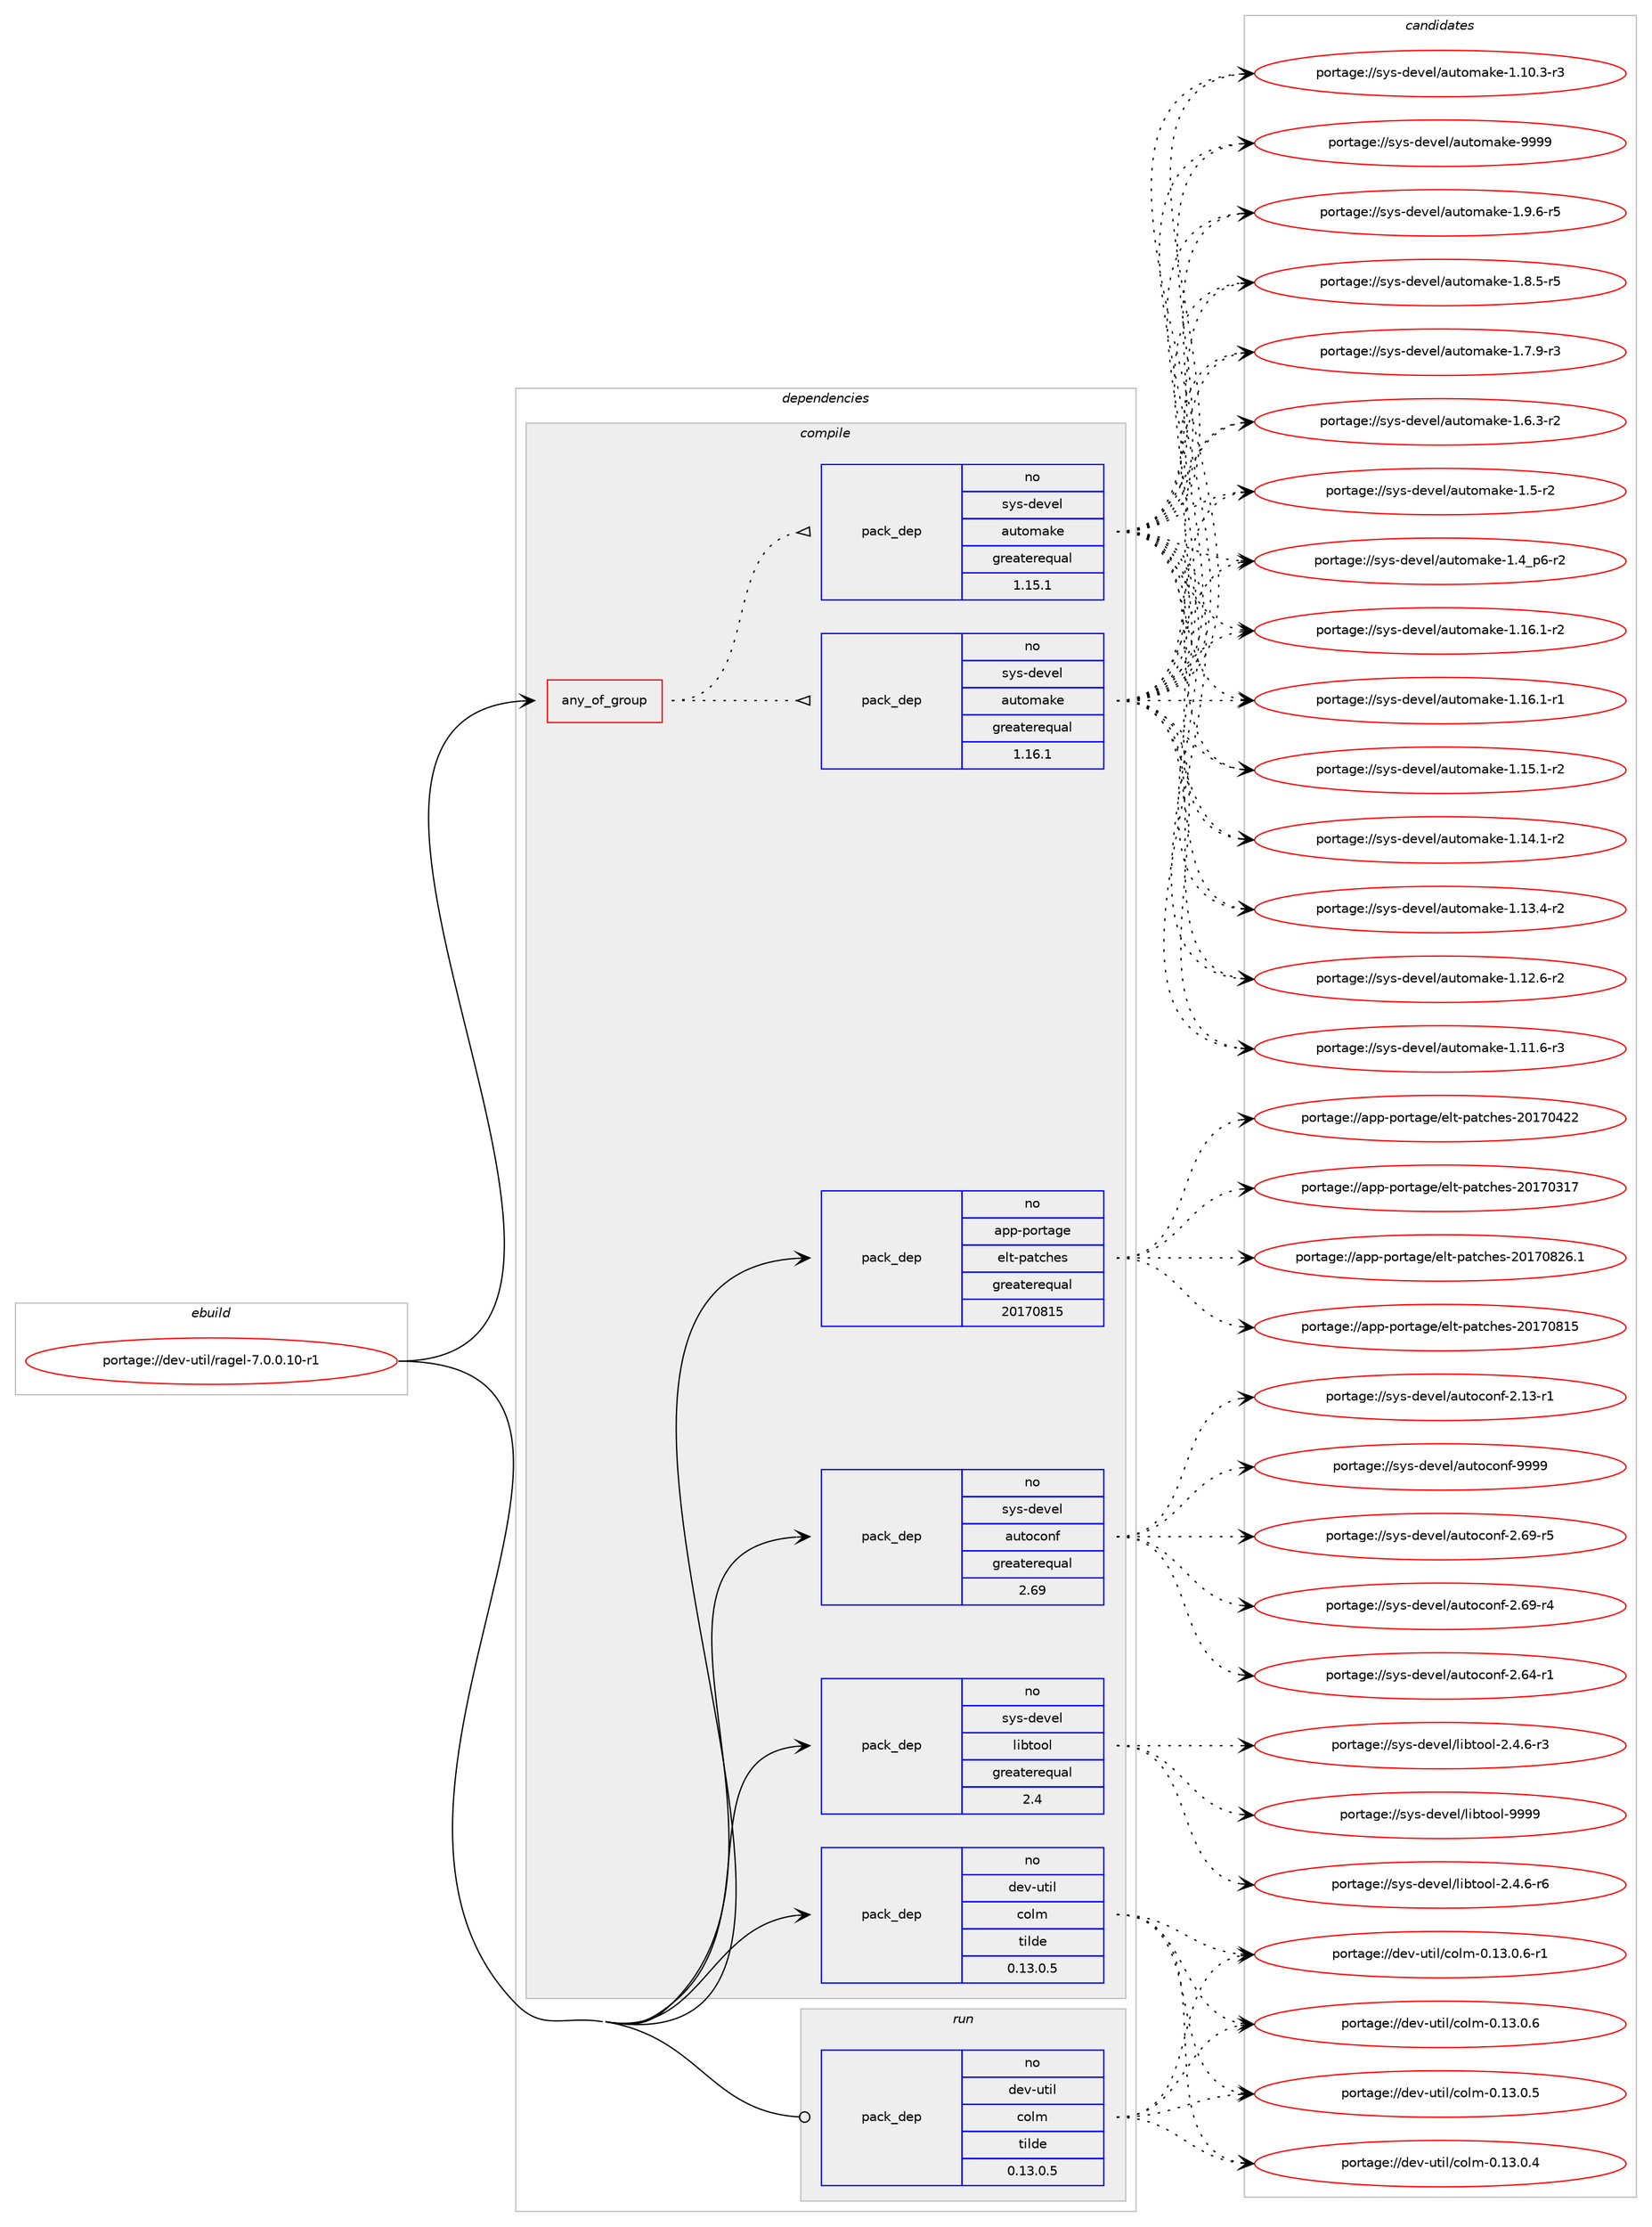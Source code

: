 digraph prolog {

# *************
# Graph options
# *************

newrank=true;
concentrate=true;
compound=true;
graph [rankdir=LR,fontname=Helvetica,fontsize=10,ranksep=1.5];#, ranksep=2.5, nodesep=0.2];
edge  [arrowhead=vee];
node  [fontname=Helvetica,fontsize=10];

# **********
# The ebuild
# **********

subgraph cluster_leftcol {
color=gray;
label=<<i>ebuild</i>>;
id [label="portage://dev-util/ragel-7.0.0.10-r1", color=red, width=4, href="../dev-util/ragel-7.0.0.10-r1.svg"];
}

# ****************
# The dependencies
# ****************

subgraph cluster_midcol {
color=gray;
label=<<i>dependencies</i>>;
subgraph cluster_compile {
fillcolor="#eeeeee";
style=filled;
label=<<i>compile</i>>;
subgraph any4385 {
dependency297882 [label=<<TABLE BORDER="0" CELLBORDER="1" CELLSPACING="0" CELLPADDING="4"><TR><TD CELLPADDING="10">any_of_group</TD></TR></TABLE>>, shape=none, color=red];subgraph pack231573 {
dependency297883 [label=<<TABLE BORDER="0" CELLBORDER="1" CELLSPACING="0" CELLPADDING="4" WIDTH="220"><TR><TD ROWSPAN="6" CELLPADDING="30">pack_dep</TD></TR><TR><TD WIDTH="110">no</TD></TR><TR><TD>sys-devel</TD></TR><TR><TD>automake</TD></TR><TR><TD>greaterequal</TD></TR><TR><TD>1.16.1</TD></TR></TABLE>>, shape=none, color=blue];
}
dependency297882:e -> dependency297883:w [weight=20,style="dotted",arrowhead="oinv"];
subgraph pack231574 {
dependency297884 [label=<<TABLE BORDER="0" CELLBORDER="1" CELLSPACING="0" CELLPADDING="4" WIDTH="220"><TR><TD ROWSPAN="6" CELLPADDING="30">pack_dep</TD></TR><TR><TD WIDTH="110">no</TD></TR><TR><TD>sys-devel</TD></TR><TR><TD>automake</TD></TR><TR><TD>greaterequal</TD></TR><TR><TD>1.15.1</TD></TR></TABLE>>, shape=none, color=blue];
}
dependency297882:e -> dependency297884:w [weight=20,style="dotted",arrowhead="oinv"];
}
id:e -> dependency297882:w [weight=20,style="solid",arrowhead="vee"];
subgraph pack231575 {
dependency297885 [label=<<TABLE BORDER="0" CELLBORDER="1" CELLSPACING="0" CELLPADDING="4" WIDTH="220"><TR><TD ROWSPAN="6" CELLPADDING="30">pack_dep</TD></TR><TR><TD WIDTH="110">no</TD></TR><TR><TD>app-portage</TD></TR><TR><TD>elt-patches</TD></TR><TR><TD>greaterequal</TD></TR><TR><TD>20170815</TD></TR></TABLE>>, shape=none, color=blue];
}
id:e -> dependency297885:w [weight=20,style="solid",arrowhead="vee"];
subgraph pack231576 {
dependency297886 [label=<<TABLE BORDER="0" CELLBORDER="1" CELLSPACING="0" CELLPADDING="4" WIDTH="220"><TR><TD ROWSPAN="6" CELLPADDING="30">pack_dep</TD></TR><TR><TD WIDTH="110">no</TD></TR><TR><TD>dev-util</TD></TR><TR><TD>colm</TD></TR><TR><TD>tilde</TD></TR><TR><TD>0.13.0.5</TD></TR></TABLE>>, shape=none, color=blue];
}
id:e -> dependency297886:w [weight=20,style="solid",arrowhead="vee"];
subgraph pack231577 {
dependency297887 [label=<<TABLE BORDER="0" CELLBORDER="1" CELLSPACING="0" CELLPADDING="4" WIDTH="220"><TR><TD ROWSPAN="6" CELLPADDING="30">pack_dep</TD></TR><TR><TD WIDTH="110">no</TD></TR><TR><TD>sys-devel</TD></TR><TR><TD>autoconf</TD></TR><TR><TD>greaterequal</TD></TR><TR><TD>2.69</TD></TR></TABLE>>, shape=none, color=blue];
}
id:e -> dependency297887:w [weight=20,style="solid",arrowhead="vee"];
subgraph pack231578 {
dependency297888 [label=<<TABLE BORDER="0" CELLBORDER="1" CELLSPACING="0" CELLPADDING="4" WIDTH="220"><TR><TD ROWSPAN="6" CELLPADDING="30">pack_dep</TD></TR><TR><TD WIDTH="110">no</TD></TR><TR><TD>sys-devel</TD></TR><TR><TD>libtool</TD></TR><TR><TD>greaterequal</TD></TR><TR><TD>2.4</TD></TR></TABLE>>, shape=none, color=blue];
}
id:e -> dependency297888:w [weight=20,style="solid",arrowhead="vee"];
}
subgraph cluster_compileandrun {
fillcolor="#eeeeee";
style=filled;
label=<<i>compile and run</i>>;
}
subgraph cluster_run {
fillcolor="#eeeeee";
style=filled;
label=<<i>run</i>>;
subgraph pack231579 {
dependency297889 [label=<<TABLE BORDER="0" CELLBORDER="1" CELLSPACING="0" CELLPADDING="4" WIDTH="220"><TR><TD ROWSPAN="6" CELLPADDING="30">pack_dep</TD></TR><TR><TD WIDTH="110">no</TD></TR><TR><TD>dev-util</TD></TR><TR><TD>colm</TD></TR><TR><TD>tilde</TD></TR><TR><TD>0.13.0.5</TD></TR></TABLE>>, shape=none, color=blue];
}
id:e -> dependency297889:w [weight=20,style="solid",arrowhead="odot"];
}
}

# **************
# The candidates
# **************

subgraph cluster_choices {
rank=same;
color=gray;
label=<<i>candidates</i>>;

subgraph choice231573 {
color=black;
nodesep=1;
choice115121115451001011181011084797117116111109971071014557575757 [label="portage://sys-devel/automake-9999", color=red, width=4,href="../sys-devel/automake-9999.svg"];
choice115121115451001011181011084797117116111109971071014549465746544511453 [label="portage://sys-devel/automake-1.9.6-r5", color=red, width=4,href="../sys-devel/automake-1.9.6-r5.svg"];
choice115121115451001011181011084797117116111109971071014549465646534511453 [label="portage://sys-devel/automake-1.8.5-r5", color=red, width=4,href="../sys-devel/automake-1.8.5-r5.svg"];
choice115121115451001011181011084797117116111109971071014549465546574511451 [label="portage://sys-devel/automake-1.7.9-r3", color=red, width=4,href="../sys-devel/automake-1.7.9-r3.svg"];
choice115121115451001011181011084797117116111109971071014549465446514511450 [label="portage://sys-devel/automake-1.6.3-r2", color=red, width=4,href="../sys-devel/automake-1.6.3-r2.svg"];
choice11512111545100101118101108479711711611110997107101454946534511450 [label="portage://sys-devel/automake-1.5-r2", color=red, width=4,href="../sys-devel/automake-1.5-r2.svg"];
choice115121115451001011181011084797117116111109971071014549465295112544511450 [label="portage://sys-devel/automake-1.4_p6-r2", color=red, width=4,href="../sys-devel/automake-1.4_p6-r2.svg"];
choice11512111545100101118101108479711711611110997107101454946495446494511450 [label="portage://sys-devel/automake-1.16.1-r2", color=red, width=4,href="../sys-devel/automake-1.16.1-r2.svg"];
choice11512111545100101118101108479711711611110997107101454946495446494511449 [label="portage://sys-devel/automake-1.16.1-r1", color=red, width=4,href="../sys-devel/automake-1.16.1-r1.svg"];
choice11512111545100101118101108479711711611110997107101454946495346494511450 [label="portage://sys-devel/automake-1.15.1-r2", color=red, width=4,href="../sys-devel/automake-1.15.1-r2.svg"];
choice11512111545100101118101108479711711611110997107101454946495246494511450 [label="portage://sys-devel/automake-1.14.1-r2", color=red, width=4,href="../sys-devel/automake-1.14.1-r2.svg"];
choice11512111545100101118101108479711711611110997107101454946495146524511450 [label="portage://sys-devel/automake-1.13.4-r2", color=red, width=4,href="../sys-devel/automake-1.13.4-r2.svg"];
choice11512111545100101118101108479711711611110997107101454946495046544511450 [label="portage://sys-devel/automake-1.12.6-r2", color=red, width=4,href="../sys-devel/automake-1.12.6-r2.svg"];
choice11512111545100101118101108479711711611110997107101454946494946544511451 [label="portage://sys-devel/automake-1.11.6-r3", color=red, width=4,href="../sys-devel/automake-1.11.6-r3.svg"];
choice11512111545100101118101108479711711611110997107101454946494846514511451 [label="portage://sys-devel/automake-1.10.3-r3", color=red, width=4,href="../sys-devel/automake-1.10.3-r3.svg"];
dependency297883:e -> choice115121115451001011181011084797117116111109971071014557575757:w [style=dotted,weight="100"];
dependency297883:e -> choice115121115451001011181011084797117116111109971071014549465746544511453:w [style=dotted,weight="100"];
dependency297883:e -> choice115121115451001011181011084797117116111109971071014549465646534511453:w [style=dotted,weight="100"];
dependency297883:e -> choice115121115451001011181011084797117116111109971071014549465546574511451:w [style=dotted,weight="100"];
dependency297883:e -> choice115121115451001011181011084797117116111109971071014549465446514511450:w [style=dotted,weight="100"];
dependency297883:e -> choice11512111545100101118101108479711711611110997107101454946534511450:w [style=dotted,weight="100"];
dependency297883:e -> choice115121115451001011181011084797117116111109971071014549465295112544511450:w [style=dotted,weight="100"];
dependency297883:e -> choice11512111545100101118101108479711711611110997107101454946495446494511450:w [style=dotted,weight="100"];
dependency297883:e -> choice11512111545100101118101108479711711611110997107101454946495446494511449:w [style=dotted,weight="100"];
dependency297883:e -> choice11512111545100101118101108479711711611110997107101454946495346494511450:w [style=dotted,weight="100"];
dependency297883:e -> choice11512111545100101118101108479711711611110997107101454946495246494511450:w [style=dotted,weight="100"];
dependency297883:e -> choice11512111545100101118101108479711711611110997107101454946495146524511450:w [style=dotted,weight="100"];
dependency297883:e -> choice11512111545100101118101108479711711611110997107101454946495046544511450:w [style=dotted,weight="100"];
dependency297883:e -> choice11512111545100101118101108479711711611110997107101454946494946544511451:w [style=dotted,weight="100"];
dependency297883:e -> choice11512111545100101118101108479711711611110997107101454946494846514511451:w [style=dotted,weight="100"];
}
subgraph choice231574 {
color=black;
nodesep=1;
choice115121115451001011181011084797117116111109971071014557575757 [label="portage://sys-devel/automake-9999", color=red, width=4,href="../sys-devel/automake-9999.svg"];
choice115121115451001011181011084797117116111109971071014549465746544511453 [label="portage://sys-devel/automake-1.9.6-r5", color=red, width=4,href="../sys-devel/automake-1.9.6-r5.svg"];
choice115121115451001011181011084797117116111109971071014549465646534511453 [label="portage://sys-devel/automake-1.8.5-r5", color=red, width=4,href="../sys-devel/automake-1.8.5-r5.svg"];
choice115121115451001011181011084797117116111109971071014549465546574511451 [label="portage://sys-devel/automake-1.7.9-r3", color=red, width=4,href="../sys-devel/automake-1.7.9-r3.svg"];
choice115121115451001011181011084797117116111109971071014549465446514511450 [label="portage://sys-devel/automake-1.6.3-r2", color=red, width=4,href="../sys-devel/automake-1.6.3-r2.svg"];
choice11512111545100101118101108479711711611110997107101454946534511450 [label="portage://sys-devel/automake-1.5-r2", color=red, width=4,href="../sys-devel/automake-1.5-r2.svg"];
choice115121115451001011181011084797117116111109971071014549465295112544511450 [label="portage://sys-devel/automake-1.4_p6-r2", color=red, width=4,href="../sys-devel/automake-1.4_p6-r2.svg"];
choice11512111545100101118101108479711711611110997107101454946495446494511450 [label="portage://sys-devel/automake-1.16.1-r2", color=red, width=4,href="../sys-devel/automake-1.16.1-r2.svg"];
choice11512111545100101118101108479711711611110997107101454946495446494511449 [label="portage://sys-devel/automake-1.16.1-r1", color=red, width=4,href="../sys-devel/automake-1.16.1-r1.svg"];
choice11512111545100101118101108479711711611110997107101454946495346494511450 [label="portage://sys-devel/automake-1.15.1-r2", color=red, width=4,href="../sys-devel/automake-1.15.1-r2.svg"];
choice11512111545100101118101108479711711611110997107101454946495246494511450 [label="portage://sys-devel/automake-1.14.1-r2", color=red, width=4,href="../sys-devel/automake-1.14.1-r2.svg"];
choice11512111545100101118101108479711711611110997107101454946495146524511450 [label="portage://sys-devel/automake-1.13.4-r2", color=red, width=4,href="../sys-devel/automake-1.13.4-r2.svg"];
choice11512111545100101118101108479711711611110997107101454946495046544511450 [label="portage://sys-devel/automake-1.12.6-r2", color=red, width=4,href="../sys-devel/automake-1.12.6-r2.svg"];
choice11512111545100101118101108479711711611110997107101454946494946544511451 [label="portage://sys-devel/automake-1.11.6-r3", color=red, width=4,href="../sys-devel/automake-1.11.6-r3.svg"];
choice11512111545100101118101108479711711611110997107101454946494846514511451 [label="portage://sys-devel/automake-1.10.3-r3", color=red, width=4,href="../sys-devel/automake-1.10.3-r3.svg"];
dependency297884:e -> choice115121115451001011181011084797117116111109971071014557575757:w [style=dotted,weight="100"];
dependency297884:e -> choice115121115451001011181011084797117116111109971071014549465746544511453:w [style=dotted,weight="100"];
dependency297884:e -> choice115121115451001011181011084797117116111109971071014549465646534511453:w [style=dotted,weight="100"];
dependency297884:e -> choice115121115451001011181011084797117116111109971071014549465546574511451:w [style=dotted,weight="100"];
dependency297884:e -> choice115121115451001011181011084797117116111109971071014549465446514511450:w [style=dotted,weight="100"];
dependency297884:e -> choice11512111545100101118101108479711711611110997107101454946534511450:w [style=dotted,weight="100"];
dependency297884:e -> choice115121115451001011181011084797117116111109971071014549465295112544511450:w [style=dotted,weight="100"];
dependency297884:e -> choice11512111545100101118101108479711711611110997107101454946495446494511450:w [style=dotted,weight="100"];
dependency297884:e -> choice11512111545100101118101108479711711611110997107101454946495446494511449:w [style=dotted,weight="100"];
dependency297884:e -> choice11512111545100101118101108479711711611110997107101454946495346494511450:w [style=dotted,weight="100"];
dependency297884:e -> choice11512111545100101118101108479711711611110997107101454946495246494511450:w [style=dotted,weight="100"];
dependency297884:e -> choice11512111545100101118101108479711711611110997107101454946495146524511450:w [style=dotted,weight="100"];
dependency297884:e -> choice11512111545100101118101108479711711611110997107101454946495046544511450:w [style=dotted,weight="100"];
dependency297884:e -> choice11512111545100101118101108479711711611110997107101454946494946544511451:w [style=dotted,weight="100"];
dependency297884:e -> choice11512111545100101118101108479711711611110997107101454946494846514511451:w [style=dotted,weight="100"];
}
subgraph choice231575 {
color=black;
nodesep=1;
choice971121124511211111411697103101471011081164511297116991041011154550484955485650544649 [label="portage://app-portage/elt-patches-20170826.1", color=red, width=4,href="../app-portage/elt-patches-20170826.1.svg"];
choice97112112451121111141169710310147101108116451129711699104101115455048495548564953 [label="portage://app-portage/elt-patches-20170815", color=red, width=4,href="../app-portage/elt-patches-20170815.svg"];
choice97112112451121111141169710310147101108116451129711699104101115455048495548525050 [label="portage://app-portage/elt-patches-20170422", color=red, width=4,href="../app-portage/elt-patches-20170422.svg"];
choice97112112451121111141169710310147101108116451129711699104101115455048495548514955 [label="portage://app-portage/elt-patches-20170317", color=red, width=4,href="../app-portage/elt-patches-20170317.svg"];
dependency297885:e -> choice971121124511211111411697103101471011081164511297116991041011154550484955485650544649:w [style=dotted,weight="100"];
dependency297885:e -> choice97112112451121111141169710310147101108116451129711699104101115455048495548564953:w [style=dotted,weight="100"];
dependency297885:e -> choice97112112451121111141169710310147101108116451129711699104101115455048495548525050:w [style=dotted,weight="100"];
dependency297885:e -> choice97112112451121111141169710310147101108116451129711699104101115455048495548514955:w [style=dotted,weight="100"];
}
subgraph choice231576 {
color=black;
nodesep=1;
choice1001011184511711610510847991111081094548464951464846544511449 [label="portage://dev-util/colm-0.13.0.6-r1", color=red, width=4,href="../dev-util/colm-0.13.0.6-r1.svg"];
choice100101118451171161051084799111108109454846495146484654 [label="portage://dev-util/colm-0.13.0.6", color=red, width=4,href="../dev-util/colm-0.13.0.6.svg"];
choice100101118451171161051084799111108109454846495146484653 [label="portage://dev-util/colm-0.13.0.5", color=red, width=4,href="../dev-util/colm-0.13.0.5.svg"];
choice100101118451171161051084799111108109454846495146484652 [label="portage://dev-util/colm-0.13.0.4", color=red, width=4,href="../dev-util/colm-0.13.0.4.svg"];
dependency297886:e -> choice1001011184511711610510847991111081094548464951464846544511449:w [style=dotted,weight="100"];
dependency297886:e -> choice100101118451171161051084799111108109454846495146484654:w [style=dotted,weight="100"];
dependency297886:e -> choice100101118451171161051084799111108109454846495146484653:w [style=dotted,weight="100"];
dependency297886:e -> choice100101118451171161051084799111108109454846495146484652:w [style=dotted,weight="100"];
}
subgraph choice231577 {
color=black;
nodesep=1;
choice115121115451001011181011084797117116111991111101024557575757 [label="portage://sys-devel/autoconf-9999", color=red, width=4,href="../sys-devel/autoconf-9999.svg"];
choice1151211154510010111810110847971171161119911111010245504654574511453 [label="portage://sys-devel/autoconf-2.69-r5", color=red, width=4,href="../sys-devel/autoconf-2.69-r5.svg"];
choice1151211154510010111810110847971171161119911111010245504654574511452 [label="portage://sys-devel/autoconf-2.69-r4", color=red, width=4,href="../sys-devel/autoconf-2.69-r4.svg"];
choice1151211154510010111810110847971171161119911111010245504654524511449 [label="portage://sys-devel/autoconf-2.64-r1", color=red, width=4,href="../sys-devel/autoconf-2.64-r1.svg"];
choice1151211154510010111810110847971171161119911111010245504649514511449 [label="portage://sys-devel/autoconf-2.13-r1", color=red, width=4,href="../sys-devel/autoconf-2.13-r1.svg"];
dependency297887:e -> choice115121115451001011181011084797117116111991111101024557575757:w [style=dotted,weight="100"];
dependency297887:e -> choice1151211154510010111810110847971171161119911111010245504654574511453:w [style=dotted,weight="100"];
dependency297887:e -> choice1151211154510010111810110847971171161119911111010245504654574511452:w [style=dotted,weight="100"];
dependency297887:e -> choice1151211154510010111810110847971171161119911111010245504654524511449:w [style=dotted,weight="100"];
dependency297887:e -> choice1151211154510010111810110847971171161119911111010245504649514511449:w [style=dotted,weight="100"];
}
subgraph choice231578 {
color=black;
nodesep=1;
choice1151211154510010111810110847108105981161111111084557575757 [label="portage://sys-devel/libtool-9999", color=red, width=4,href="../sys-devel/libtool-9999.svg"];
choice1151211154510010111810110847108105981161111111084550465246544511454 [label="portage://sys-devel/libtool-2.4.6-r6", color=red, width=4,href="../sys-devel/libtool-2.4.6-r6.svg"];
choice1151211154510010111810110847108105981161111111084550465246544511451 [label="portage://sys-devel/libtool-2.4.6-r3", color=red, width=4,href="../sys-devel/libtool-2.4.6-r3.svg"];
dependency297888:e -> choice1151211154510010111810110847108105981161111111084557575757:w [style=dotted,weight="100"];
dependency297888:e -> choice1151211154510010111810110847108105981161111111084550465246544511454:w [style=dotted,weight="100"];
dependency297888:e -> choice1151211154510010111810110847108105981161111111084550465246544511451:w [style=dotted,weight="100"];
}
subgraph choice231579 {
color=black;
nodesep=1;
choice1001011184511711610510847991111081094548464951464846544511449 [label="portage://dev-util/colm-0.13.0.6-r1", color=red, width=4,href="../dev-util/colm-0.13.0.6-r1.svg"];
choice100101118451171161051084799111108109454846495146484654 [label="portage://dev-util/colm-0.13.0.6", color=red, width=4,href="../dev-util/colm-0.13.0.6.svg"];
choice100101118451171161051084799111108109454846495146484653 [label="portage://dev-util/colm-0.13.0.5", color=red, width=4,href="../dev-util/colm-0.13.0.5.svg"];
choice100101118451171161051084799111108109454846495146484652 [label="portage://dev-util/colm-0.13.0.4", color=red, width=4,href="../dev-util/colm-0.13.0.4.svg"];
dependency297889:e -> choice1001011184511711610510847991111081094548464951464846544511449:w [style=dotted,weight="100"];
dependency297889:e -> choice100101118451171161051084799111108109454846495146484654:w [style=dotted,weight="100"];
dependency297889:e -> choice100101118451171161051084799111108109454846495146484653:w [style=dotted,weight="100"];
dependency297889:e -> choice100101118451171161051084799111108109454846495146484652:w [style=dotted,weight="100"];
}
}

}
